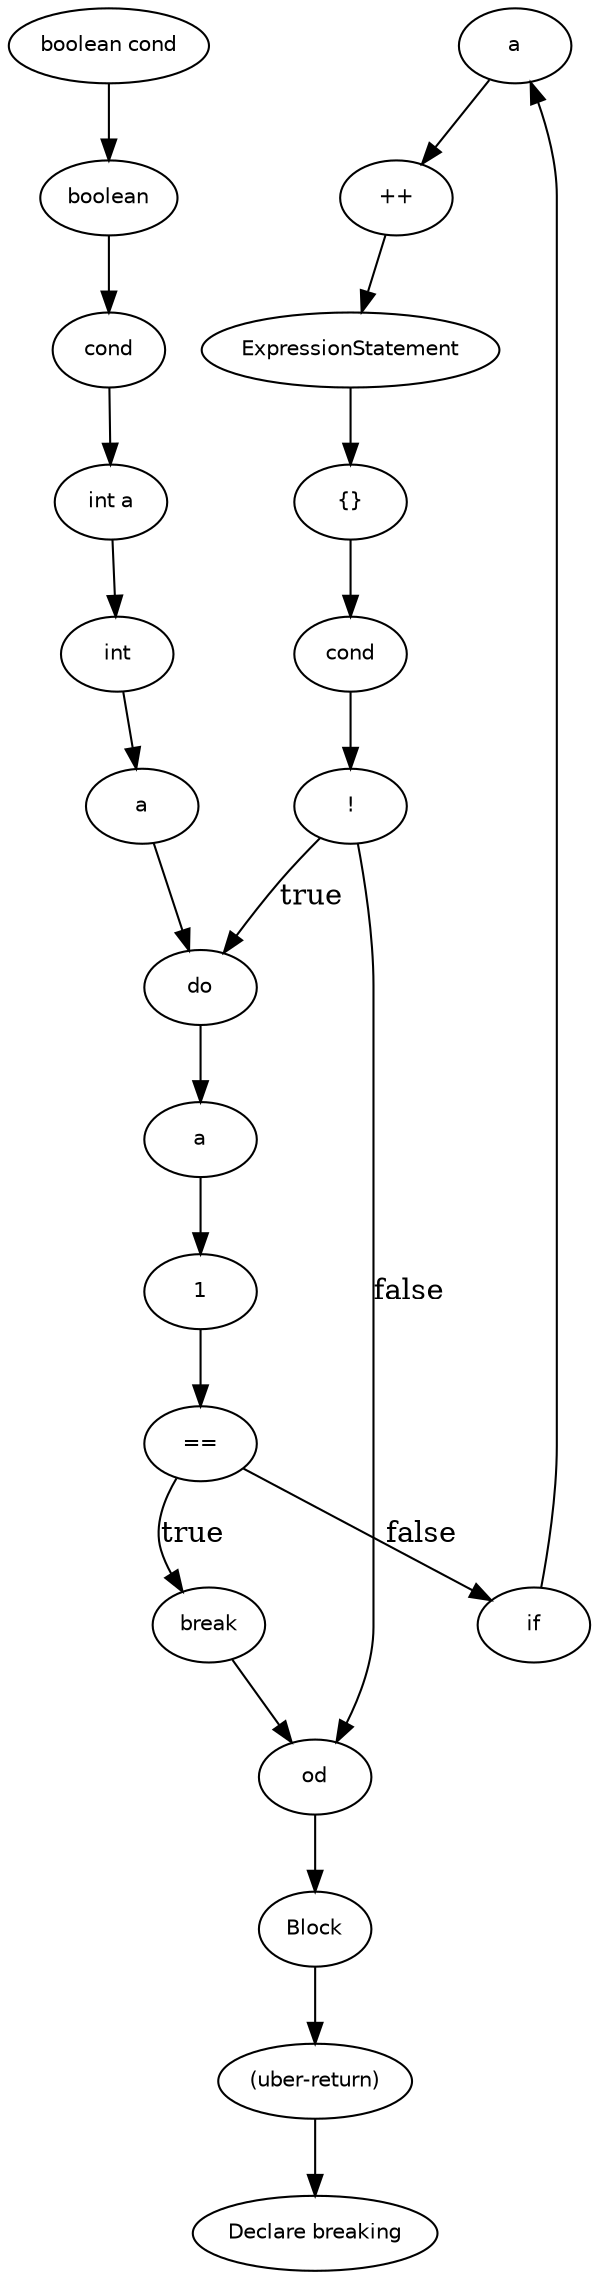 digraph breaking {
  19 [
    label = a,
    fontname = Helvetica,
    fontsize = 10
  ];
  18 [
    label = "++",
    fontname = Helvetica,
    fontsize = 10
  ];
  17 [
    label = ExpressionStatement,
    fontname = Helvetica,
    fontsize = 10
  ];
  16 [
    label = break,
    fontname = Helvetica,
    fontsize = 10
  ];
  15 [
    label = 1,
    fontname = Helvetica,
    fontsize = 10
  ];
  14 [
    label = a,
    fontname = Helvetica,
    fontsize = 10
  ];
  13 [
    label = "==",
    fontname = Helvetica,
    fontsize = 10
  ];
  12 [
    label = if,
    fontname = Helvetica,
    fontsize = 10
  ];
  11 [
    label = "{}",
    fontname = Helvetica,
    fontsize = 10
  ];
  10 [
    label = od,
    fontname = Helvetica,
    fontsize = 10
  ];
  9 [
    label = do,
    fontname = Helvetica,
    fontsize = 10
  ];
  8 [
    label = a,
    fontname = Helvetica,
    fontsize = 10
  ];
  7 [
    label = int,
    fontname = Helvetica,
    fontsize = 10
  ];
  6 [
    label = "int a",
    fontname = Helvetica,
    fontsize = 10
  ];
  5 [
    label = cond,
    fontname = Helvetica,
    fontsize = 10
  ];
  4 [
    label = boolean,
    fontname = Helvetica,
    fontsize = 10
  ];
  3 [
    label = "boolean cond",
    fontname = Helvetica,
    fontsize = 10
  ];
  2 [
    label = "(uber-return)",
    fontname = Helvetica,
    fontsize = 10
  ];
  22 [
    label = Block,
    fontname = Helvetica,
    fontsize = 10
  ];
  21 [
    label = cond,
    fontname = Helvetica,
    fontsize = 10
  ];
  0 [
    label = "Declare breaking",
    fontname = Helvetica,
    fontsize = 10
  ];
  20 [
    label = "!",
    fontname = Helvetica,
    fontsize = 10
  ];
  16 -> 10 [
    label = ""
  ];
  15 -> 13 [
    label = ""
  ];
  4 -> 5 [
    label = ""
  ];
  3 -> 4 [
    label = ""
  ];
  7 -> 8 [
    label = ""
  ];
  18 -> 17 [
    label = ""
  ];
  11 -> 21 [
    label = ""
  ];
  2 -> 0 [
    label = ""
  ];
  6 -> 7 [
    label = ""
  ];
  17 -> 11 [
    label = ""
  ];
  19 -> 18 [
    label = ""
  ];
  5 -> 6 [
    label = ""
  ];
  13 -> 16 [
    label = true
  ];
  20 -> 9 [
    label = true
  ];
  14 -> 15 [
    label = ""
  ];
  20 -> 10 [
    label = false
  ];
  9 -> 14 [
    label = ""
  ];
  8 -> 9 [
    label = ""
  ];
  21 -> 20 [
    label = ""
  ];
  22 -> 2 [
    label = ""
  ];
  12 -> 19 [
    label = ""
  ];
  10 -> 22 [
    label = ""
  ];
  13 -> 12 [
    label = false
  ];
}
